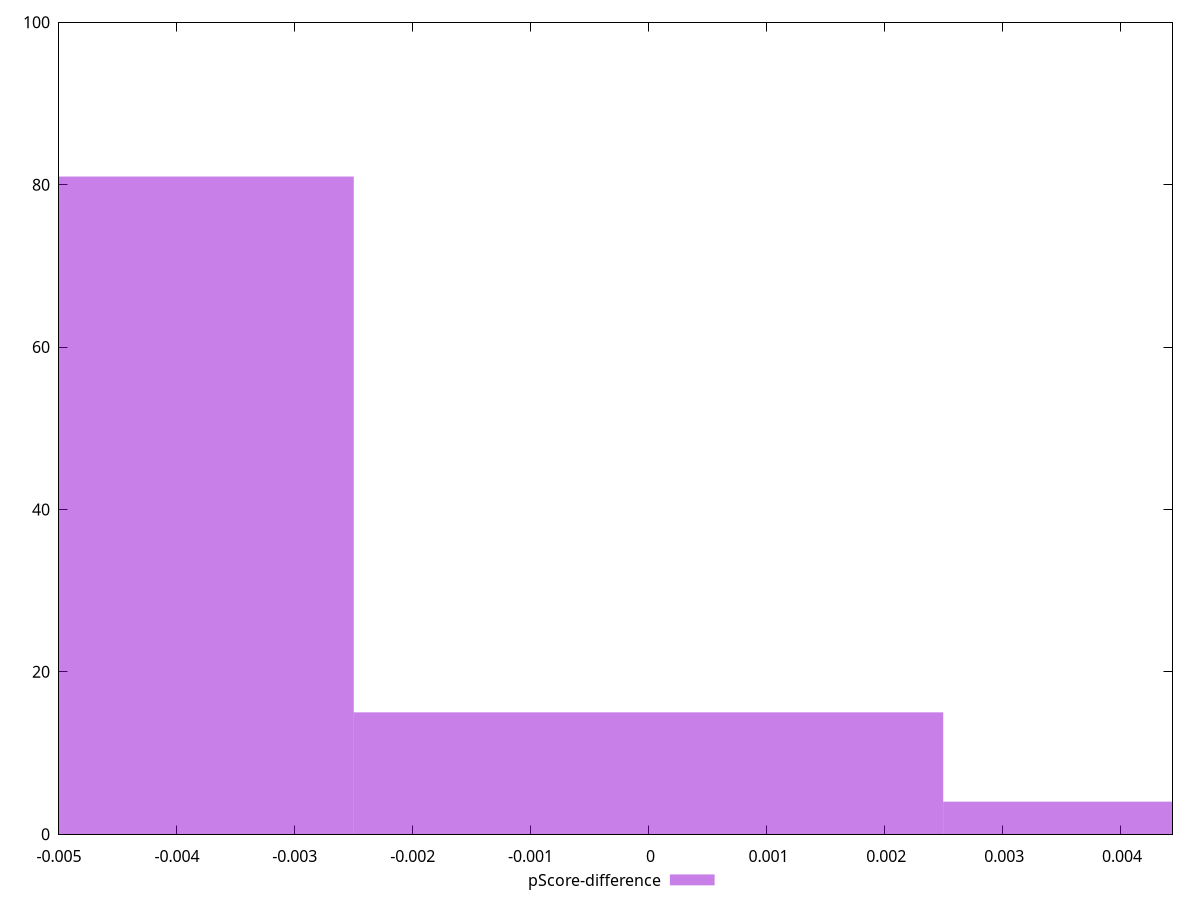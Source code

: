 reset

$pScoreDifference <<EOF
-0.004999760825960771 81
0 15
0.004999760825960771 4
EOF

set key outside below
set boxwidth 0.004999760825960771
set xrange [-0.0050000000000000044:0.004444444444444473]
set yrange [0:100]
set trange [0:100]
set style fill transparent solid 0.5 noborder
set terminal svg size 640, 490 enhanced background rgb 'white'
set output "report_00026_2021-02-22T21:38:55.199Z/offscreen-images/samples/pages+cached/pScore-difference/histogram.svg"

plot $pScoreDifference title "pScore-difference" with boxes

reset
